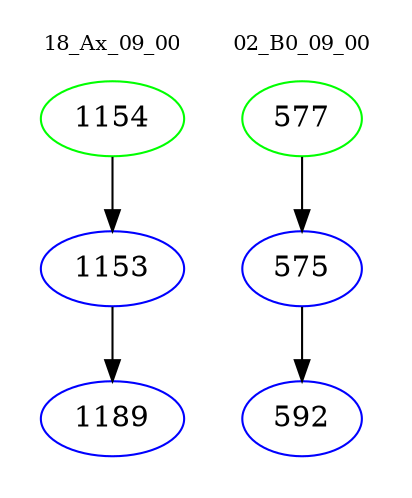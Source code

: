 digraph{
subgraph cluster_0 {
color = white
label = "18_Ax_09_00";
fontsize=10;
T0_1154 [label="1154", color="green"]
T0_1154 -> T0_1153 [color="black"]
T0_1153 [label="1153", color="blue"]
T0_1153 -> T0_1189 [color="black"]
T0_1189 [label="1189", color="blue"]
}
subgraph cluster_1 {
color = white
label = "02_B0_09_00";
fontsize=10;
T1_577 [label="577", color="green"]
T1_577 -> T1_575 [color="black"]
T1_575 [label="575", color="blue"]
T1_575 -> T1_592 [color="black"]
T1_592 [label="592", color="blue"]
}
}
